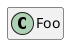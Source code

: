 {
  "sha1": "hi4ohqa394f4mxtvpe2qv3wdrj1p3rm",
  "insertion": {
    "when": "2024-06-03T18:59:29.595Z",
    "url": "https://github.com/plantuml/plantuml/issues/470",
    "user": "plantuml@gmail.com"
  }
}
@startuml
hide members
class Foo {
	bar
}
note left of Foo::bar
This is some bar.
endnote
@enduml
